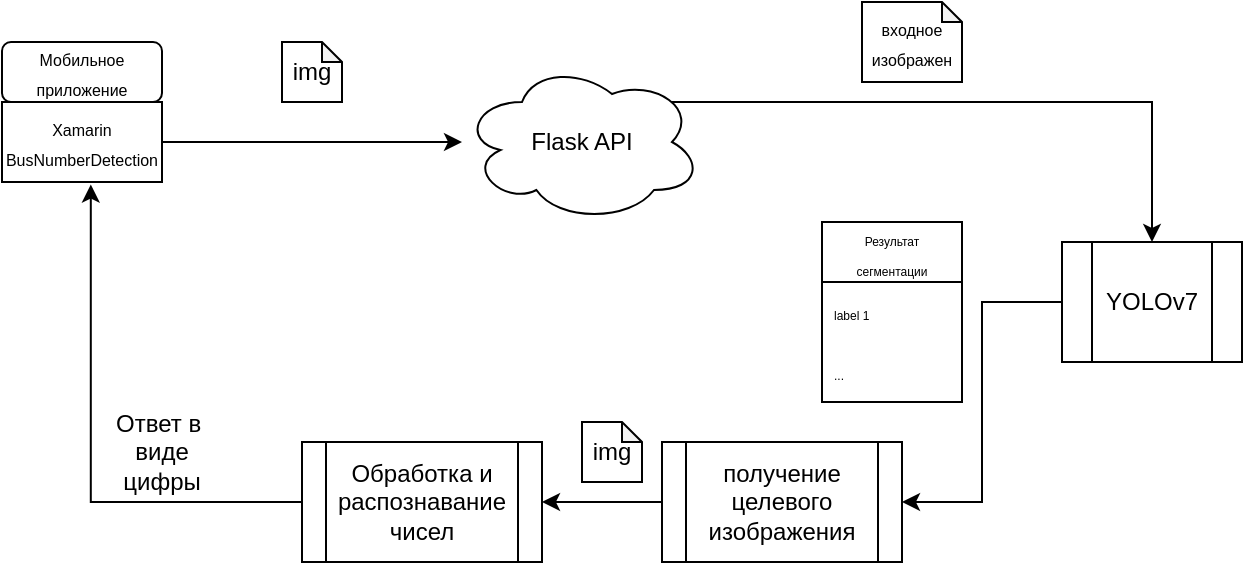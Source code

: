 <mxfile version="21.3.5" type="github">
  <diagram name="Страница 1" id="jvIMCxODV9fifL4-c4IJ">
    <mxGraphModel dx="957" dy="477" grid="1" gridSize="10" guides="1" tooltips="1" connect="1" arrows="1" fold="1" page="1" pageScale="1" pageWidth="827" pageHeight="1169" math="0" shadow="0">
      <root>
        <mxCell id="0" />
        <mxCell id="1" parent="0" />
        <mxCell id="0GnVvQh3glJdWutzxYPR-1" value="&lt;font style=&quot;font-size: 8px;&quot;&gt;Xamarin&lt;br&gt;BusNumberDetection&lt;/font&gt;" style="rounded=0;whiteSpace=wrap;html=1;" vertex="1" parent="1">
          <mxGeometry x="130" y="60" width="80" height="40" as="geometry" />
        </mxCell>
        <mxCell id="0GnVvQh3glJdWutzxYPR-5" value="img" style="shape=note;whiteSpace=wrap;html=1;backgroundOutline=1;darkOpacity=0.05;size=10;" vertex="1" parent="1">
          <mxGeometry x="270" y="30" width="30" height="30" as="geometry" />
        </mxCell>
        <mxCell id="0GnVvQh3glJdWutzxYPR-33" style="edgeStyle=orthogonalEdgeStyle;rounded=0;orthogonalLoop=1;jettySize=auto;html=1;exitX=1;exitY=1;exitDx=0;exitDy=0;" edge="1" parent="1" source="0GnVvQh3glJdWutzxYPR-7" target="0GnVvQh3glJdWutzxYPR-14">
          <mxGeometry relative="1" as="geometry" />
        </mxCell>
        <mxCell id="0GnVvQh3glJdWutzxYPR-7" value="&lt;font style=&quot;font-size: 8px;&quot;&gt;Мобильное приложение&lt;/font&gt;" style="rounded=1;whiteSpace=wrap;html=1;" vertex="1" parent="1">
          <mxGeometry x="130" y="30" width="80" height="30" as="geometry" />
        </mxCell>
        <mxCell id="0GnVvQh3glJdWutzxYPR-17" style="edgeStyle=orthogonalEdgeStyle;rounded=0;orthogonalLoop=1;jettySize=auto;html=1;entryX=0.5;entryY=0;entryDx=0;entryDy=0;" edge="1" parent="1" target="0GnVvQh3glJdWutzxYPR-16">
          <mxGeometry relative="1" as="geometry">
            <mxPoint x="430" y="60" as="sourcePoint" />
            <Array as="points">
              <mxPoint x="432" y="60" />
              <mxPoint x="705" y="60" />
            </Array>
          </mxGeometry>
        </mxCell>
        <mxCell id="0GnVvQh3glJdWutzxYPR-14" value="Flask API" style="ellipse;shape=cloud;whiteSpace=wrap;html=1;" vertex="1" parent="1">
          <mxGeometry x="360" y="40" width="120" height="80" as="geometry" />
        </mxCell>
        <mxCell id="0GnVvQh3glJdWutzxYPR-32" style="edgeStyle=orthogonalEdgeStyle;rounded=0;orthogonalLoop=1;jettySize=auto;html=1;entryX=1;entryY=0.5;entryDx=0;entryDy=0;" edge="1" parent="1" source="0GnVvQh3glJdWutzxYPR-16" target="0GnVvQh3glJdWutzxYPR-29">
          <mxGeometry relative="1" as="geometry" />
        </mxCell>
        <mxCell id="0GnVvQh3glJdWutzxYPR-16" value="YOLOv7" style="shape=process;whiteSpace=wrap;html=1;backgroundOutline=1;size=0.167;" vertex="1" parent="1">
          <mxGeometry x="660" y="130" width="90" height="60" as="geometry" />
        </mxCell>
        <mxCell id="0GnVvQh3glJdWutzxYPR-19" value="&lt;font style=&quot;font-size: 8px;&quot;&gt;входное изображен&lt;/font&gt;" style="shape=note;whiteSpace=wrap;html=1;backgroundOutline=1;darkOpacity=0.05;size=10;" vertex="1" parent="1">
          <mxGeometry x="560" y="10" width="50" height="40" as="geometry" />
        </mxCell>
        <mxCell id="0GnVvQh3glJdWutzxYPR-21" value="&lt;font style=&quot;font-size: 6px;&quot;&gt;Результат&lt;br&gt;сегментации&lt;/font&gt;" style="swimlane;fontStyle=0;childLayout=stackLayout;horizontal=1;startSize=30;horizontalStack=0;resizeParent=1;resizeParentMax=0;resizeLast=0;collapsible=1;marginBottom=0;whiteSpace=wrap;html=1;" vertex="1" parent="1">
          <mxGeometry x="540" y="120" width="70" height="90" as="geometry">
            <mxRectangle x="530" y="80" width="50" height="30" as="alternateBounds" />
          </mxGeometry>
        </mxCell>
        <mxCell id="0GnVvQh3glJdWutzxYPR-22" value="&lt;font style=&quot;font-size: 6px;&quot;&gt;label 1&lt;/font&gt;" style="text;strokeColor=none;fillColor=none;align=left;verticalAlign=middle;spacingLeft=4;spacingRight=4;overflow=hidden;points=[[0,0.5],[1,0.5]];portConstraint=eastwest;rotatable=0;whiteSpace=wrap;html=1;" vertex="1" parent="0GnVvQh3glJdWutzxYPR-21">
          <mxGeometry y="30" width="70" height="30" as="geometry" />
        </mxCell>
        <mxCell id="0GnVvQh3glJdWutzxYPR-23" value="&lt;font style=&quot;font-size: 6px;&quot;&gt;...&lt;/font&gt;" style="text;strokeColor=none;fillColor=none;align=left;verticalAlign=middle;spacingLeft=4;spacingRight=4;overflow=hidden;points=[[0,0.5],[1,0.5]];portConstraint=eastwest;rotatable=0;whiteSpace=wrap;html=1;" vertex="1" parent="0GnVvQh3glJdWutzxYPR-21">
          <mxGeometry y="60" width="70" height="30" as="geometry" />
        </mxCell>
        <mxCell id="0GnVvQh3glJdWutzxYPR-24" value="..." style="text;strokeColor=none;fillColor=none;align=left;verticalAlign=middle;spacingLeft=4;spacingRight=4;overflow=hidden;points=[[0,0.5],[1,0.5]];portConstraint=eastwest;rotatable=0;whiteSpace=wrap;html=1;" vertex="1" parent="0GnVvQh3glJdWutzxYPR-21">
          <mxGeometry y="90" width="70" as="geometry" />
        </mxCell>
        <mxCell id="0GnVvQh3glJdWutzxYPR-35" style="edgeStyle=orthogonalEdgeStyle;rounded=0;orthogonalLoop=1;jettySize=auto;html=1;entryX=1;entryY=0.5;entryDx=0;entryDy=0;" edge="1" parent="1" source="0GnVvQh3glJdWutzxYPR-29" target="0GnVvQh3glJdWutzxYPR-34">
          <mxGeometry relative="1" as="geometry" />
        </mxCell>
        <mxCell id="0GnVvQh3glJdWutzxYPR-29" value="получение целевого изображения" style="shape=process;whiteSpace=wrap;html=1;backgroundOutline=1;" vertex="1" parent="1">
          <mxGeometry x="460" y="230" width="120" height="60" as="geometry" />
        </mxCell>
        <mxCell id="0GnVvQh3glJdWutzxYPR-38" style="edgeStyle=orthogonalEdgeStyle;rounded=0;orthogonalLoop=1;jettySize=auto;html=1;entryX=0.555;entryY=1.032;entryDx=0;entryDy=0;entryPerimeter=0;" edge="1" parent="1" source="0GnVvQh3glJdWutzxYPR-34" target="0GnVvQh3glJdWutzxYPR-1">
          <mxGeometry relative="1" as="geometry" />
        </mxCell>
        <mxCell id="0GnVvQh3glJdWutzxYPR-34" value="Обработка и распознавание чисел" style="shape=process;whiteSpace=wrap;html=1;backgroundOutline=1;" vertex="1" parent="1">
          <mxGeometry x="280" y="230" width="120" height="60" as="geometry" />
        </mxCell>
        <mxCell id="0GnVvQh3glJdWutzxYPR-36" value="img" style="shape=note;whiteSpace=wrap;html=1;backgroundOutline=1;darkOpacity=0.05;size=10;" vertex="1" parent="1">
          <mxGeometry x="420" y="220" width="30" height="30" as="geometry" />
        </mxCell>
        <mxCell id="0GnVvQh3glJdWutzxYPR-39" value="Ответ в&amp;nbsp;&lt;br&gt;виде цифры" style="text;html=1;strokeColor=none;fillColor=none;align=center;verticalAlign=middle;whiteSpace=wrap;rounded=0;" vertex="1" parent="1">
          <mxGeometry x="180" y="220" width="60" height="30" as="geometry" />
        </mxCell>
      </root>
    </mxGraphModel>
  </diagram>
</mxfile>
